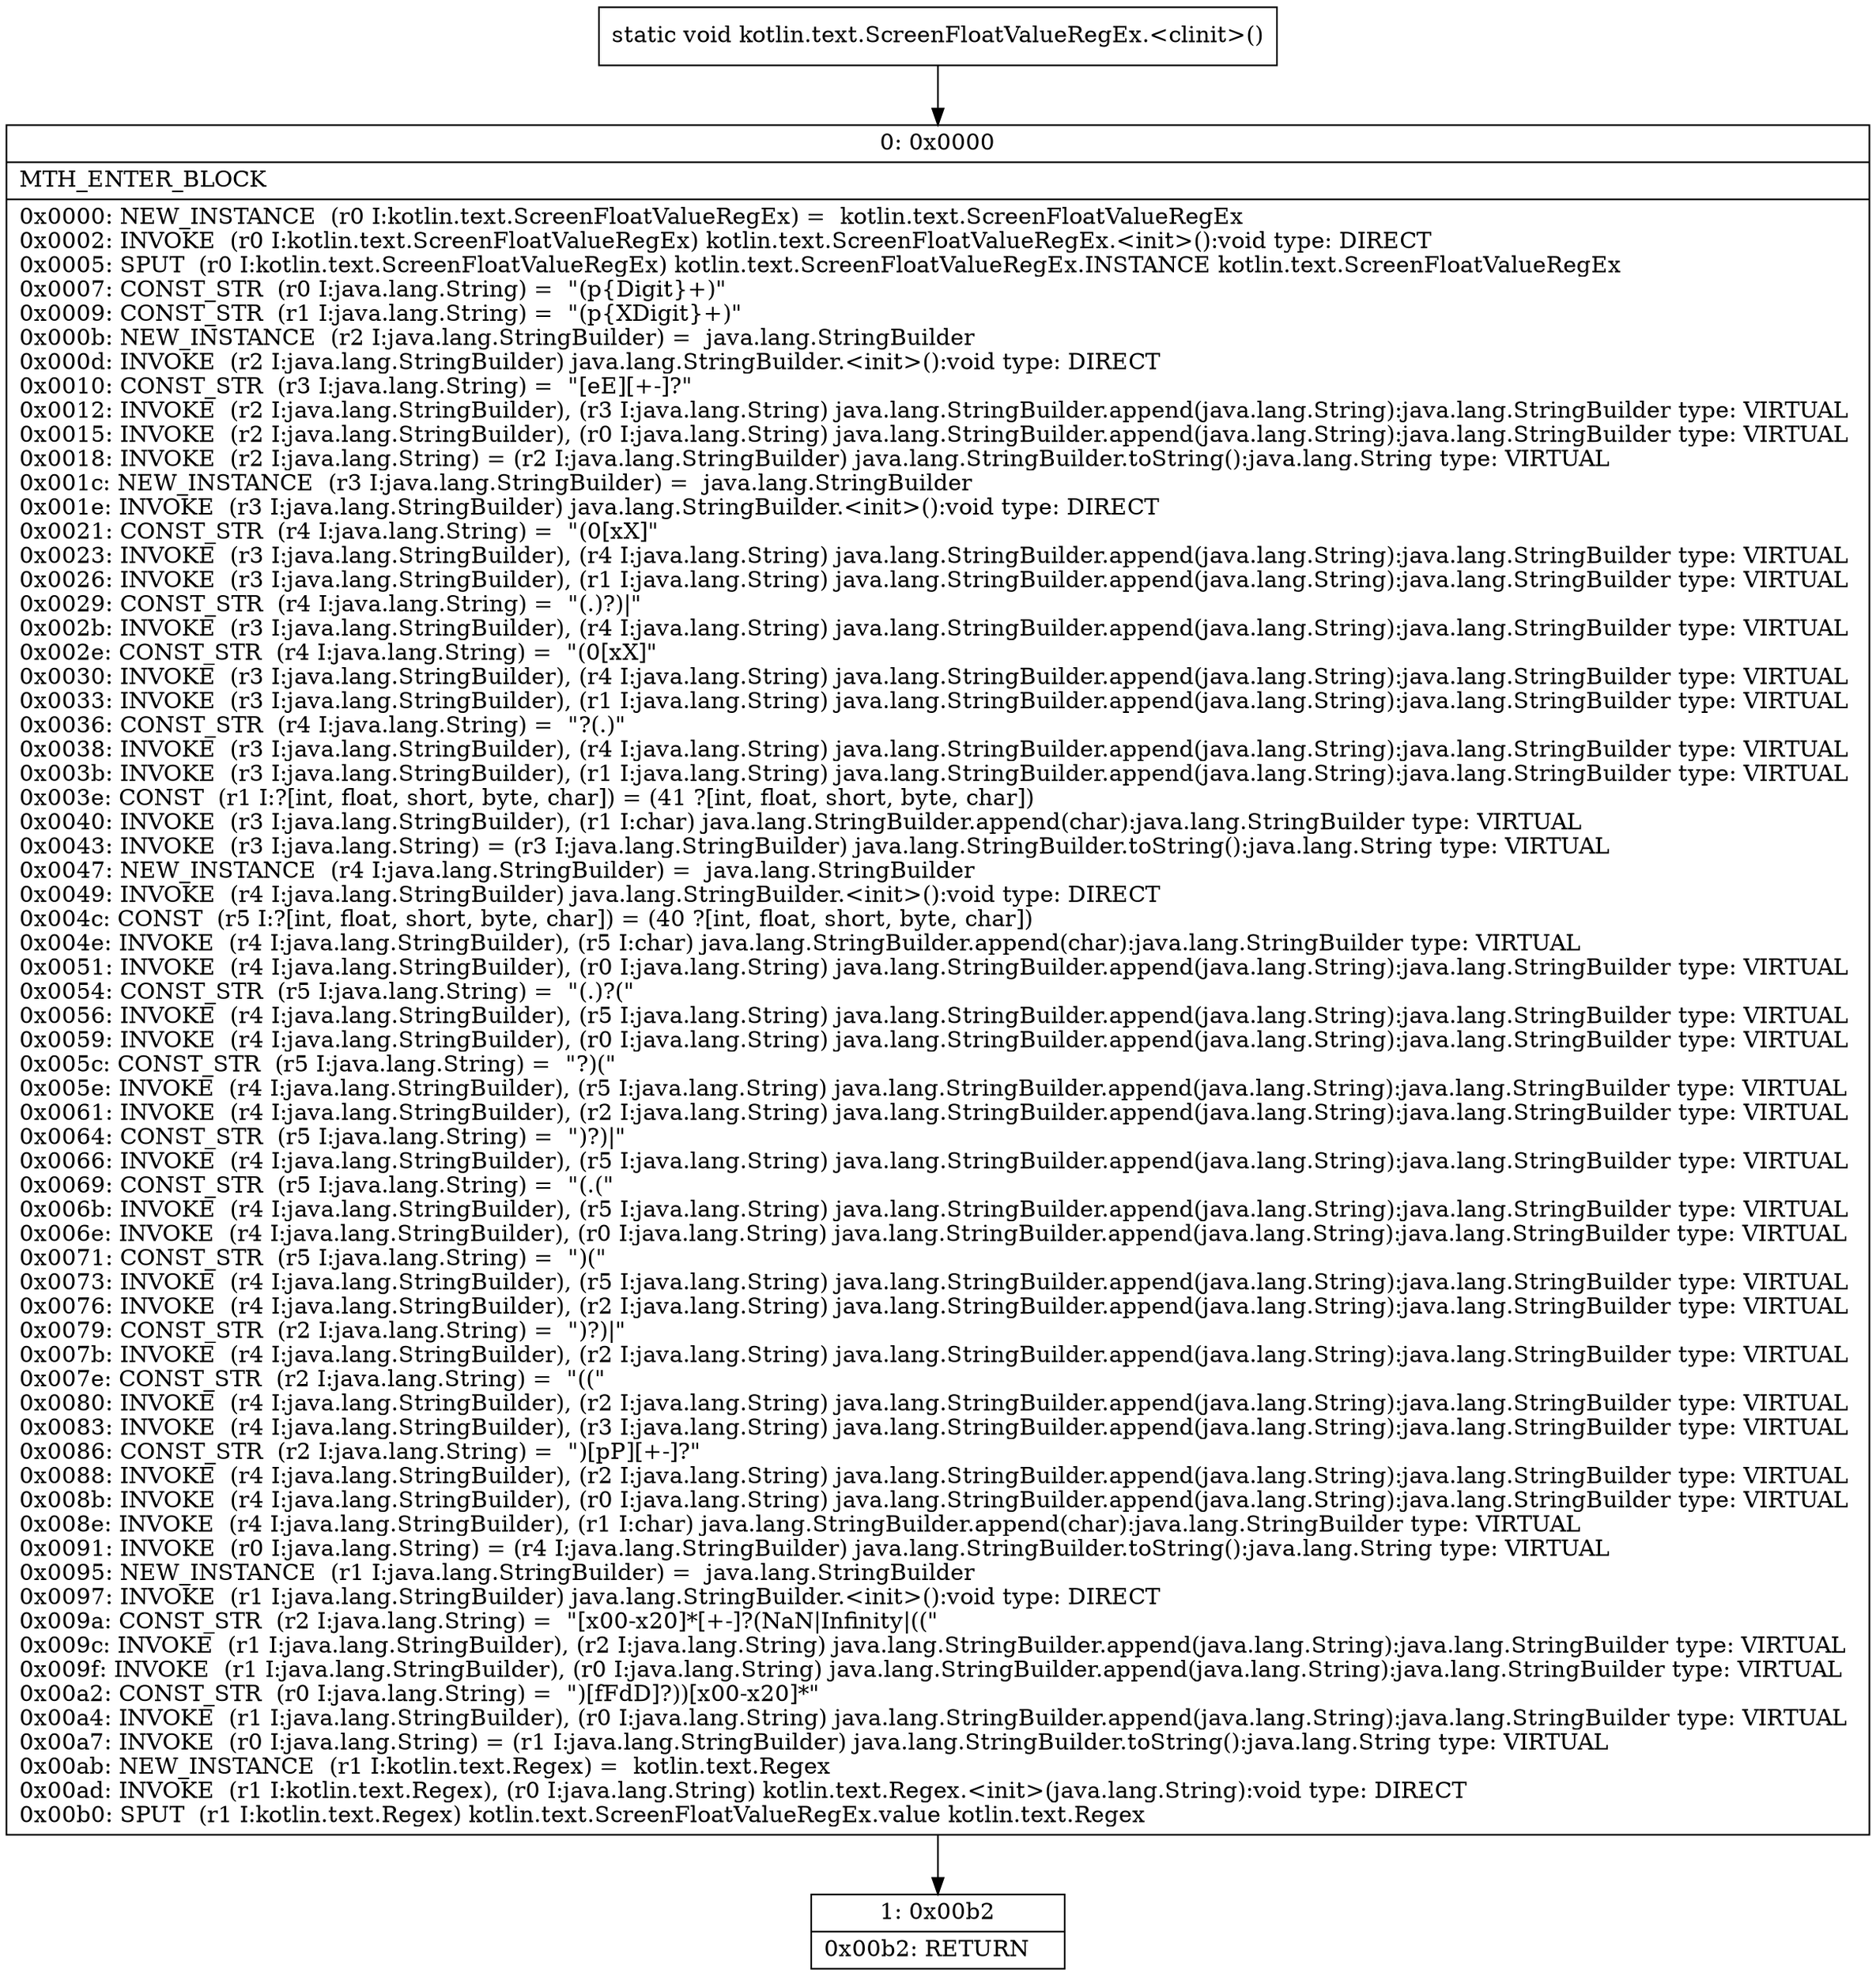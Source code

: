 digraph "CFG forkotlin.text.ScreenFloatValueRegEx.\<clinit\>()V" {
Node_0 [shape=record,label="{0\:\ 0x0000|MTH_ENTER_BLOCK\l|0x0000: NEW_INSTANCE  (r0 I:kotlin.text.ScreenFloatValueRegEx) =  kotlin.text.ScreenFloatValueRegEx \l0x0002: INVOKE  (r0 I:kotlin.text.ScreenFloatValueRegEx) kotlin.text.ScreenFloatValueRegEx.\<init\>():void type: DIRECT \l0x0005: SPUT  (r0 I:kotlin.text.ScreenFloatValueRegEx) kotlin.text.ScreenFloatValueRegEx.INSTANCE kotlin.text.ScreenFloatValueRegEx \l0x0007: CONST_STR  (r0 I:java.lang.String) =  \"(p\{Digit\}+)\" \l0x0009: CONST_STR  (r1 I:java.lang.String) =  \"(p\{XDigit\}+)\" \l0x000b: NEW_INSTANCE  (r2 I:java.lang.StringBuilder) =  java.lang.StringBuilder \l0x000d: INVOKE  (r2 I:java.lang.StringBuilder) java.lang.StringBuilder.\<init\>():void type: DIRECT \l0x0010: CONST_STR  (r3 I:java.lang.String) =  \"[eE][+\-]?\" \l0x0012: INVOKE  (r2 I:java.lang.StringBuilder), (r3 I:java.lang.String) java.lang.StringBuilder.append(java.lang.String):java.lang.StringBuilder type: VIRTUAL \l0x0015: INVOKE  (r2 I:java.lang.StringBuilder), (r0 I:java.lang.String) java.lang.StringBuilder.append(java.lang.String):java.lang.StringBuilder type: VIRTUAL \l0x0018: INVOKE  (r2 I:java.lang.String) = (r2 I:java.lang.StringBuilder) java.lang.StringBuilder.toString():java.lang.String type: VIRTUAL \l0x001c: NEW_INSTANCE  (r3 I:java.lang.StringBuilder) =  java.lang.StringBuilder \l0x001e: INVOKE  (r3 I:java.lang.StringBuilder) java.lang.StringBuilder.\<init\>():void type: DIRECT \l0x0021: CONST_STR  (r4 I:java.lang.String) =  \"(0[xX]\" \l0x0023: INVOKE  (r3 I:java.lang.StringBuilder), (r4 I:java.lang.String) java.lang.StringBuilder.append(java.lang.String):java.lang.StringBuilder type: VIRTUAL \l0x0026: INVOKE  (r3 I:java.lang.StringBuilder), (r1 I:java.lang.String) java.lang.StringBuilder.append(java.lang.String):java.lang.StringBuilder type: VIRTUAL \l0x0029: CONST_STR  (r4 I:java.lang.String) =  \"(.)?)\|\" \l0x002b: INVOKE  (r3 I:java.lang.StringBuilder), (r4 I:java.lang.String) java.lang.StringBuilder.append(java.lang.String):java.lang.StringBuilder type: VIRTUAL \l0x002e: CONST_STR  (r4 I:java.lang.String) =  \"(0[xX]\" \l0x0030: INVOKE  (r3 I:java.lang.StringBuilder), (r4 I:java.lang.String) java.lang.StringBuilder.append(java.lang.String):java.lang.StringBuilder type: VIRTUAL \l0x0033: INVOKE  (r3 I:java.lang.StringBuilder), (r1 I:java.lang.String) java.lang.StringBuilder.append(java.lang.String):java.lang.StringBuilder type: VIRTUAL \l0x0036: CONST_STR  (r4 I:java.lang.String) =  \"?(.)\" \l0x0038: INVOKE  (r3 I:java.lang.StringBuilder), (r4 I:java.lang.String) java.lang.StringBuilder.append(java.lang.String):java.lang.StringBuilder type: VIRTUAL \l0x003b: INVOKE  (r3 I:java.lang.StringBuilder), (r1 I:java.lang.String) java.lang.StringBuilder.append(java.lang.String):java.lang.StringBuilder type: VIRTUAL \l0x003e: CONST  (r1 I:?[int, float, short, byte, char]) = (41 ?[int, float, short, byte, char]) \l0x0040: INVOKE  (r3 I:java.lang.StringBuilder), (r1 I:char) java.lang.StringBuilder.append(char):java.lang.StringBuilder type: VIRTUAL \l0x0043: INVOKE  (r3 I:java.lang.String) = (r3 I:java.lang.StringBuilder) java.lang.StringBuilder.toString():java.lang.String type: VIRTUAL \l0x0047: NEW_INSTANCE  (r4 I:java.lang.StringBuilder) =  java.lang.StringBuilder \l0x0049: INVOKE  (r4 I:java.lang.StringBuilder) java.lang.StringBuilder.\<init\>():void type: DIRECT \l0x004c: CONST  (r5 I:?[int, float, short, byte, char]) = (40 ?[int, float, short, byte, char]) \l0x004e: INVOKE  (r4 I:java.lang.StringBuilder), (r5 I:char) java.lang.StringBuilder.append(char):java.lang.StringBuilder type: VIRTUAL \l0x0051: INVOKE  (r4 I:java.lang.StringBuilder), (r0 I:java.lang.String) java.lang.StringBuilder.append(java.lang.String):java.lang.StringBuilder type: VIRTUAL \l0x0054: CONST_STR  (r5 I:java.lang.String) =  \"(.)?(\" \l0x0056: INVOKE  (r4 I:java.lang.StringBuilder), (r5 I:java.lang.String) java.lang.StringBuilder.append(java.lang.String):java.lang.StringBuilder type: VIRTUAL \l0x0059: INVOKE  (r4 I:java.lang.StringBuilder), (r0 I:java.lang.String) java.lang.StringBuilder.append(java.lang.String):java.lang.StringBuilder type: VIRTUAL \l0x005c: CONST_STR  (r5 I:java.lang.String) =  \"?)(\" \l0x005e: INVOKE  (r4 I:java.lang.StringBuilder), (r5 I:java.lang.String) java.lang.StringBuilder.append(java.lang.String):java.lang.StringBuilder type: VIRTUAL \l0x0061: INVOKE  (r4 I:java.lang.StringBuilder), (r2 I:java.lang.String) java.lang.StringBuilder.append(java.lang.String):java.lang.StringBuilder type: VIRTUAL \l0x0064: CONST_STR  (r5 I:java.lang.String) =  \")?)\|\" \l0x0066: INVOKE  (r4 I:java.lang.StringBuilder), (r5 I:java.lang.String) java.lang.StringBuilder.append(java.lang.String):java.lang.StringBuilder type: VIRTUAL \l0x0069: CONST_STR  (r5 I:java.lang.String) =  \"(.(\" \l0x006b: INVOKE  (r4 I:java.lang.StringBuilder), (r5 I:java.lang.String) java.lang.StringBuilder.append(java.lang.String):java.lang.StringBuilder type: VIRTUAL \l0x006e: INVOKE  (r4 I:java.lang.StringBuilder), (r0 I:java.lang.String) java.lang.StringBuilder.append(java.lang.String):java.lang.StringBuilder type: VIRTUAL \l0x0071: CONST_STR  (r5 I:java.lang.String) =  \")(\" \l0x0073: INVOKE  (r4 I:java.lang.StringBuilder), (r5 I:java.lang.String) java.lang.StringBuilder.append(java.lang.String):java.lang.StringBuilder type: VIRTUAL \l0x0076: INVOKE  (r4 I:java.lang.StringBuilder), (r2 I:java.lang.String) java.lang.StringBuilder.append(java.lang.String):java.lang.StringBuilder type: VIRTUAL \l0x0079: CONST_STR  (r2 I:java.lang.String) =  \")?)\|\" \l0x007b: INVOKE  (r4 I:java.lang.StringBuilder), (r2 I:java.lang.String) java.lang.StringBuilder.append(java.lang.String):java.lang.StringBuilder type: VIRTUAL \l0x007e: CONST_STR  (r2 I:java.lang.String) =  \"((\" \l0x0080: INVOKE  (r4 I:java.lang.StringBuilder), (r2 I:java.lang.String) java.lang.StringBuilder.append(java.lang.String):java.lang.StringBuilder type: VIRTUAL \l0x0083: INVOKE  (r4 I:java.lang.StringBuilder), (r3 I:java.lang.String) java.lang.StringBuilder.append(java.lang.String):java.lang.StringBuilder type: VIRTUAL \l0x0086: CONST_STR  (r2 I:java.lang.String) =  \")[pP][+\-]?\" \l0x0088: INVOKE  (r4 I:java.lang.StringBuilder), (r2 I:java.lang.String) java.lang.StringBuilder.append(java.lang.String):java.lang.StringBuilder type: VIRTUAL \l0x008b: INVOKE  (r4 I:java.lang.StringBuilder), (r0 I:java.lang.String) java.lang.StringBuilder.append(java.lang.String):java.lang.StringBuilder type: VIRTUAL \l0x008e: INVOKE  (r4 I:java.lang.StringBuilder), (r1 I:char) java.lang.StringBuilder.append(char):java.lang.StringBuilder type: VIRTUAL \l0x0091: INVOKE  (r0 I:java.lang.String) = (r4 I:java.lang.StringBuilder) java.lang.StringBuilder.toString():java.lang.String type: VIRTUAL \l0x0095: NEW_INSTANCE  (r1 I:java.lang.StringBuilder) =  java.lang.StringBuilder \l0x0097: INVOKE  (r1 I:java.lang.StringBuilder) java.lang.StringBuilder.\<init\>():void type: DIRECT \l0x009a: CONST_STR  (r2 I:java.lang.String) =  \"[x00\-x20]*[+\-]?(NaN\|Infinity\|((\" \l0x009c: INVOKE  (r1 I:java.lang.StringBuilder), (r2 I:java.lang.String) java.lang.StringBuilder.append(java.lang.String):java.lang.StringBuilder type: VIRTUAL \l0x009f: INVOKE  (r1 I:java.lang.StringBuilder), (r0 I:java.lang.String) java.lang.StringBuilder.append(java.lang.String):java.lang.StringBuilder type: VIRTUAL \l0x00a2: CONST_STR  (r0 I:java.lang.String) =  \")[fFdD]?))[x00\-x20]*\" \l0x00a4: INVOKE  (r1 I:java.lang.StringBuilder), (r0 I:java.lang.String) java.lang.StringBuilder.append(java.lang.String):java.lang.StringBuilder type: VIRTUAL \l0x00a7: INVOKE  (r0 I:java.lang.String) = (r1 I:java.lang.StringBuilder) java.lang.StringBuilder.toString():java.lang.String type: VIRTUAL \l0x00ab: NEW_INSTANCE  (r1 I:kotlin.text.Regex) =  kotlin.text.Regex \l0x00ad: INVOKE  (r1 I:kotlin.text.Regex), (r0 I:java.lang.String) kotlin.text.Regex.\<init\>(java.lang.String):void type: DIRECT \l0x00b0: SPUT  (r1 I:kotlin.text.Regex) kotlin.text.ScreenFloatValueRegEx.value kotlin.text.Regex \l}"];
Node_1 [shape=record,label="{1\:\ 0x00b2|0x00b2: RETURN   \l}"];
MethodNode[shape=record,label="{static void kotlin.text.ScreenFloatValueRegEx.\<clinit\>() }"];
MethodNode -> Node_0;
Node_0 -> Node_1;
}

